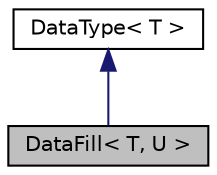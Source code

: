 digraph "DataFill&lt; T, U &gt;"
{
  edge [fontname="Helvetica",fontsize="10",labelfontname="Helvetica",labelfontsize="10"];
  node [fontname="Helvetica",fontsize="10",shape=record];
  Node1 [label="DataFill\< T, U \>",height=0.2,width=0.4,color="black", fillcolor="grey75", style="filled", fontcolor="black"];
  Node2 -> Node1 [dir="back",color="midnightblue",fontsize="10",style="solid",fontname="Helvetica"];
  Node2 [label="DataType\< T \>",height=0.2,width=0.4,color="black", fillcolor="white", style="filled",URL="$structevo_1_1_data_type.html",tooltip="Base data type for optimizated data helpers. "];
}
